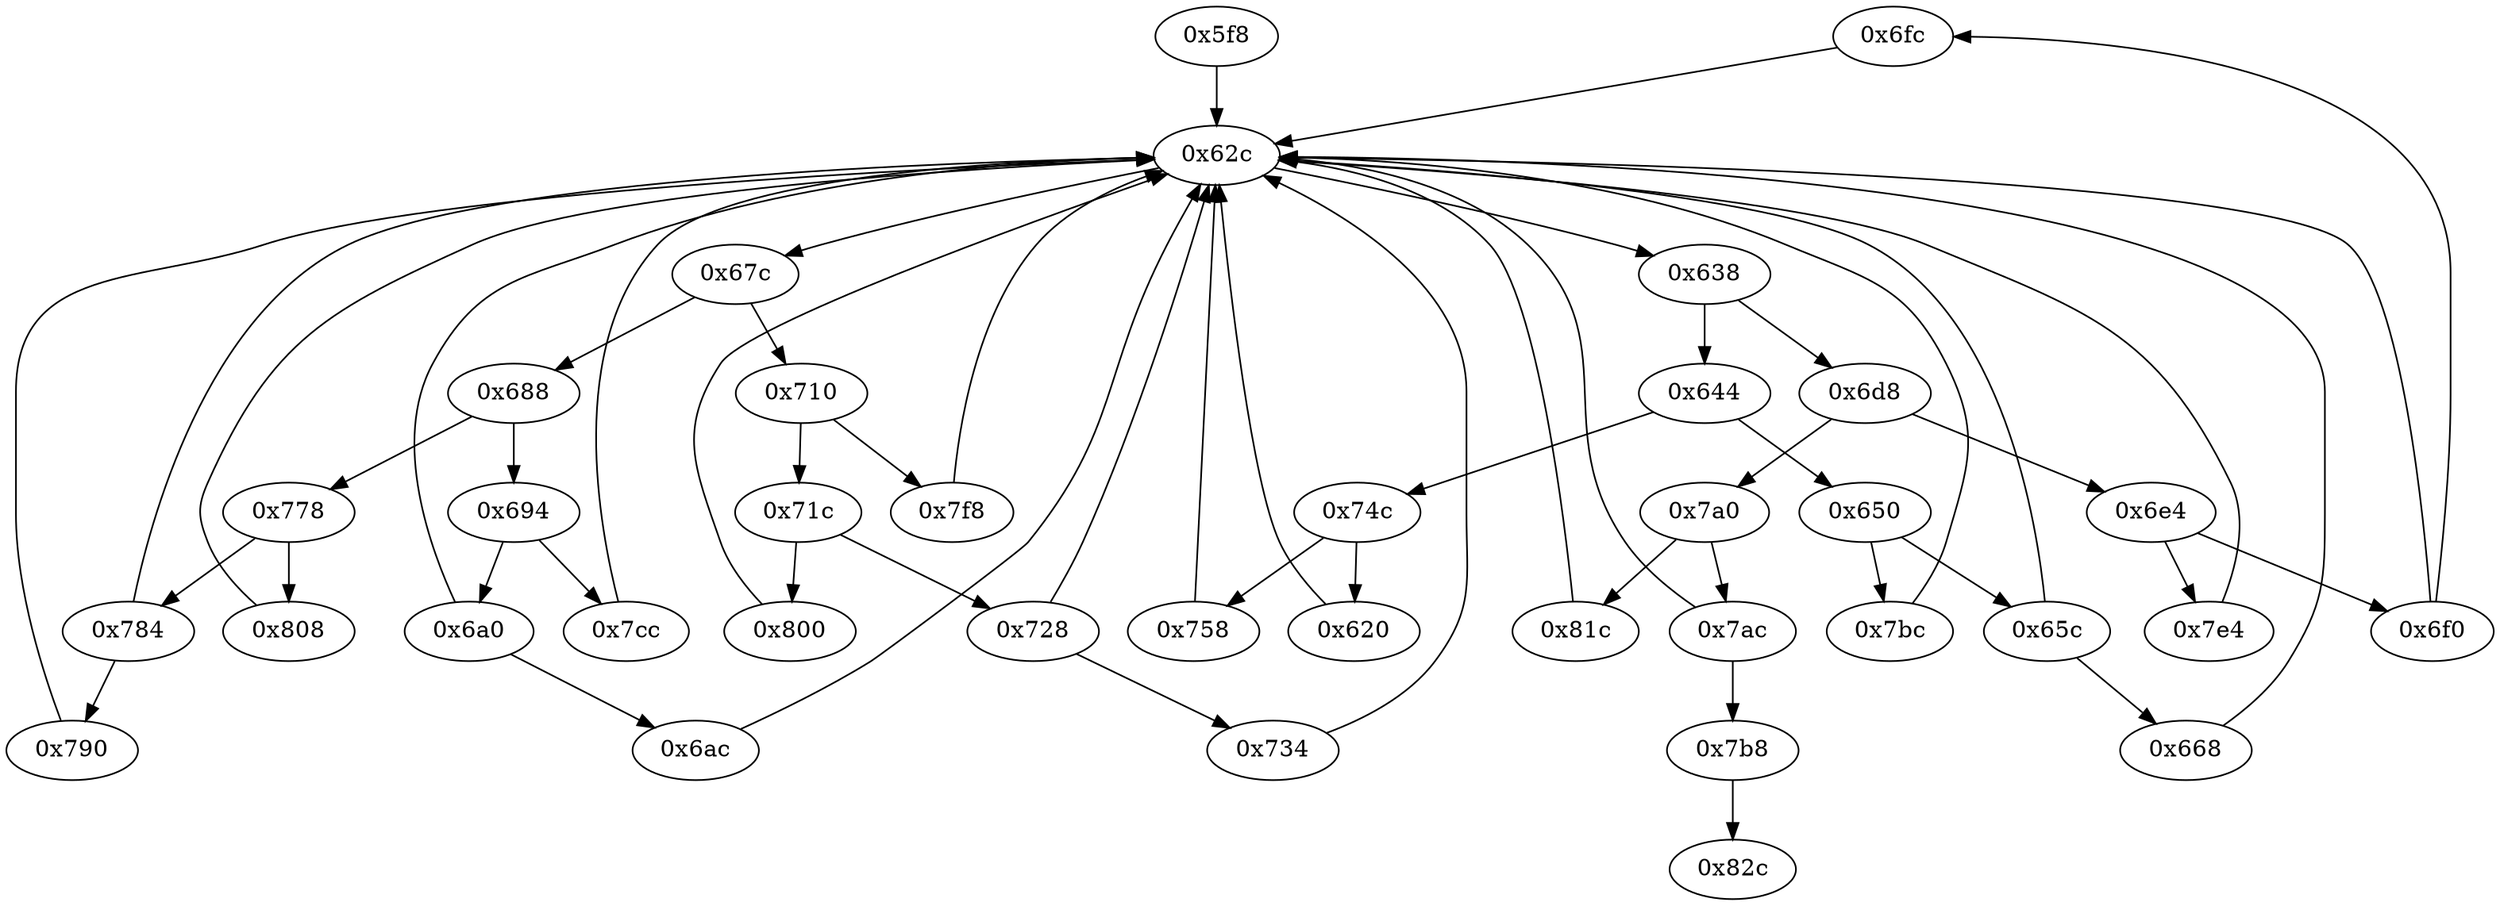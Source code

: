 strict digraph "" {
	"0x6fc"	 [opcode="[u'ldr', u'ldr', u'str', u'ldr', u'b']"];
	"0x62c"	 [opcode="[u'ldr', u'cmp', u'b']"];
	"0x6fc" -> "0x62c";
	"0x688"	 [opcode="[u'ldr', u'cmp', u'b']"];
	"0x778"	 [opcode="[u'ldr', u'cmp', u'b']"];
	"0x688" -> "0x778";
	"0x694"	 [opcode="[u'ldr', u'cmp', u'b']"];
	"0x688" -> "0x694";
	"0x784"	 [opcode="[u'ldr', u'cmp', u'b']"];
	"0x784" -> "0x62c";
	"0x790"	 [opcode="[u'ldr', u'ldr', u'mov', u'b']"];
	"0x784" -> "0x790";
	"0x74c"	 [opcode="[u'ldr', u'cmp', u'b']"];
	"0x758"	 [opcode="[u'str', u'str', u'ldr', u'ldr', u'ldr', u'cmp', u'mov', u'b']"];
	"0x74c" -> "0x758";
	"0x620"	 [opcode="[u'ldr', u'cmp', u'ldr']"];
	"0x74c" -> "0x620";
	"0x7a0"	 [opcode="[u'ldr', u'cmp', u'b']"];
	"0x81c"	 [opcode="[u'mov', u'mov', u'mov', u'b']"];
	"0x7a0" -> "0x81c";
	"0x7ac"	 [opcode="[u'ldr', u'cmp', u'b']"];
	"0x7a0" -> "0x7ac";
	"0x6a0"	 [opcode="[u'ldr', u'cmp', u'b']"];
	"0x6a0" -> "0x62c";
	"0x6ac"	 [opcode="[u'str', u'str', u'ldr', u'ldrb', u'strb', u'ldr', u'ldr', u'ldrb', u'cmp', u'mov', u'b']"];
	"0x6a0" -> "0x6ac";
	"0x6e4"	 [opcode="[u'ldr', u'cmp', u'b']"];
	"0x7e4"	 [opcode="[u'ldr', u'add', u'str', u'ldr', u'b']"];
	"0x6e4" -> "0x7e4";
	"0x6f0"	 [opcode="[u'ldr', u'cmp', u'b']"];
	"0x6e4" -> "0x6f0";
	"0x710"	 [opcode="[u'ldr', u'cmp', u'b']"];
	"0x7f8"	 [opcode="[u'ldr', u'b']"];
	"0x710" -> "0x7f8";
	"0x71c"	 [opcode="[u'ldr', u'cmp', u'b']"];
	"0x710" -> "0x71c";
	"0x800"	 [opcode="[u'ldr', u'b']"];
	"0x800" -> "0x62c";
	"0x650"	 [opcode="[u'ldr', u'cmp', u'b']"];
	"0x7bc"	 [opcode="[u'ldr', u'ldr', u'mov', u'b']"];
	"0x650" -> "0x7bc";
	"0x65c"	 [opcode="[u'ldr', u'cmp', u'b']"];
	"0x650" -> "0x65c";
	"0x7e4" -> "0x62c";
	"0x734"	 [opcode="[u'ldrb', u'ldr', u'add', u'str', u'ldr', u'b']"];
	"0x734" -> "0x62c";
	"0x808"	 [opcode="[u'ldr', u'mov', u'bl', u'ldr', u'b']"];
	"0x808" -> "0x62c";
	"0x638"	 [opcode="[u'ldr', u'cmp', u'b']"];
	"0x62c" -> "0x638";
	"0x67c"	 [opcode="[u'ldr', u'cmp', u'b']"];
	"0x62c" -> "0x67c";
	"0x778" -> "0x784";
	"0x778" -> "0x808";
	"0x81c" -> "0x62c";
	"0x6d8"	 [opcode="[u'ldr', u'cmp', u'b']"];
	"0x638" -> "0x6d8";
	"0x644"	 [opcode="[u'ldr', u'cmp', u'b']"];
	"0x638" -> "0x644";
	"0x758" -> "0x62c";
	"0x7ac" -> "0x62c";
	"0x7b8"	 [opcode="[u'b']"];
	"0x7ac" -> "0x7b8";
	"0x7bc" -> "0x62c";
	"0x6ac" -> "0x62c";
	"0x694" -> "0x6a0";
	"0x7cc"	 [opcode="[u'ldr', u'ldr', u'add', u'str', u'ldr', u'b']"];
	"0x694" -> "0x7cc";
	"0x790" -> "0x62c";
	"0x7cc" -> "0x62c";
	"0x82c"	 [opcode="[u'mov', u'sub', u'pop']"];
	"0x7b8" -> "0x82c";
	"0x6f0" -> "0x6fc";
	"0x6f0" -> "0x62c";
	"0x6d8" -> "0x7a0";
	"0x6d8" -> "0x6e4";
	"0x7f8" -> "0x62c";
	"0x728"	 [opcode="[u'ldr', u'cmp', u'b']"];
	"0x728" -> "0x734";
	"0x728" -> "0x62c";
	"0x668"	 [opcode="[u'ldr', u'ldr', u'add', u'mov', u'b']"];
	"0x668" -> "0x62c";
	"0x644" -> "0x74c";
	"0x644" -> "0x650";
	"0x67c" -> "0x688";
	"0x67c" -> "0x710";
	"0x71c" -> "0x800";
	"0x71c" -> "0x728";
	"0x65c" -> "0x62c";
	"0x65c" -> "0x668";
	"0x620" -> "0x62c";
	"0x5f8"	 [opcode="[u'push', u'add', u'sub', u'str', u'ldr', u'ldr', u'ldr', u'ldr', u'add', u'b']"];
	"0x5f8" -> "0x62c";
}
